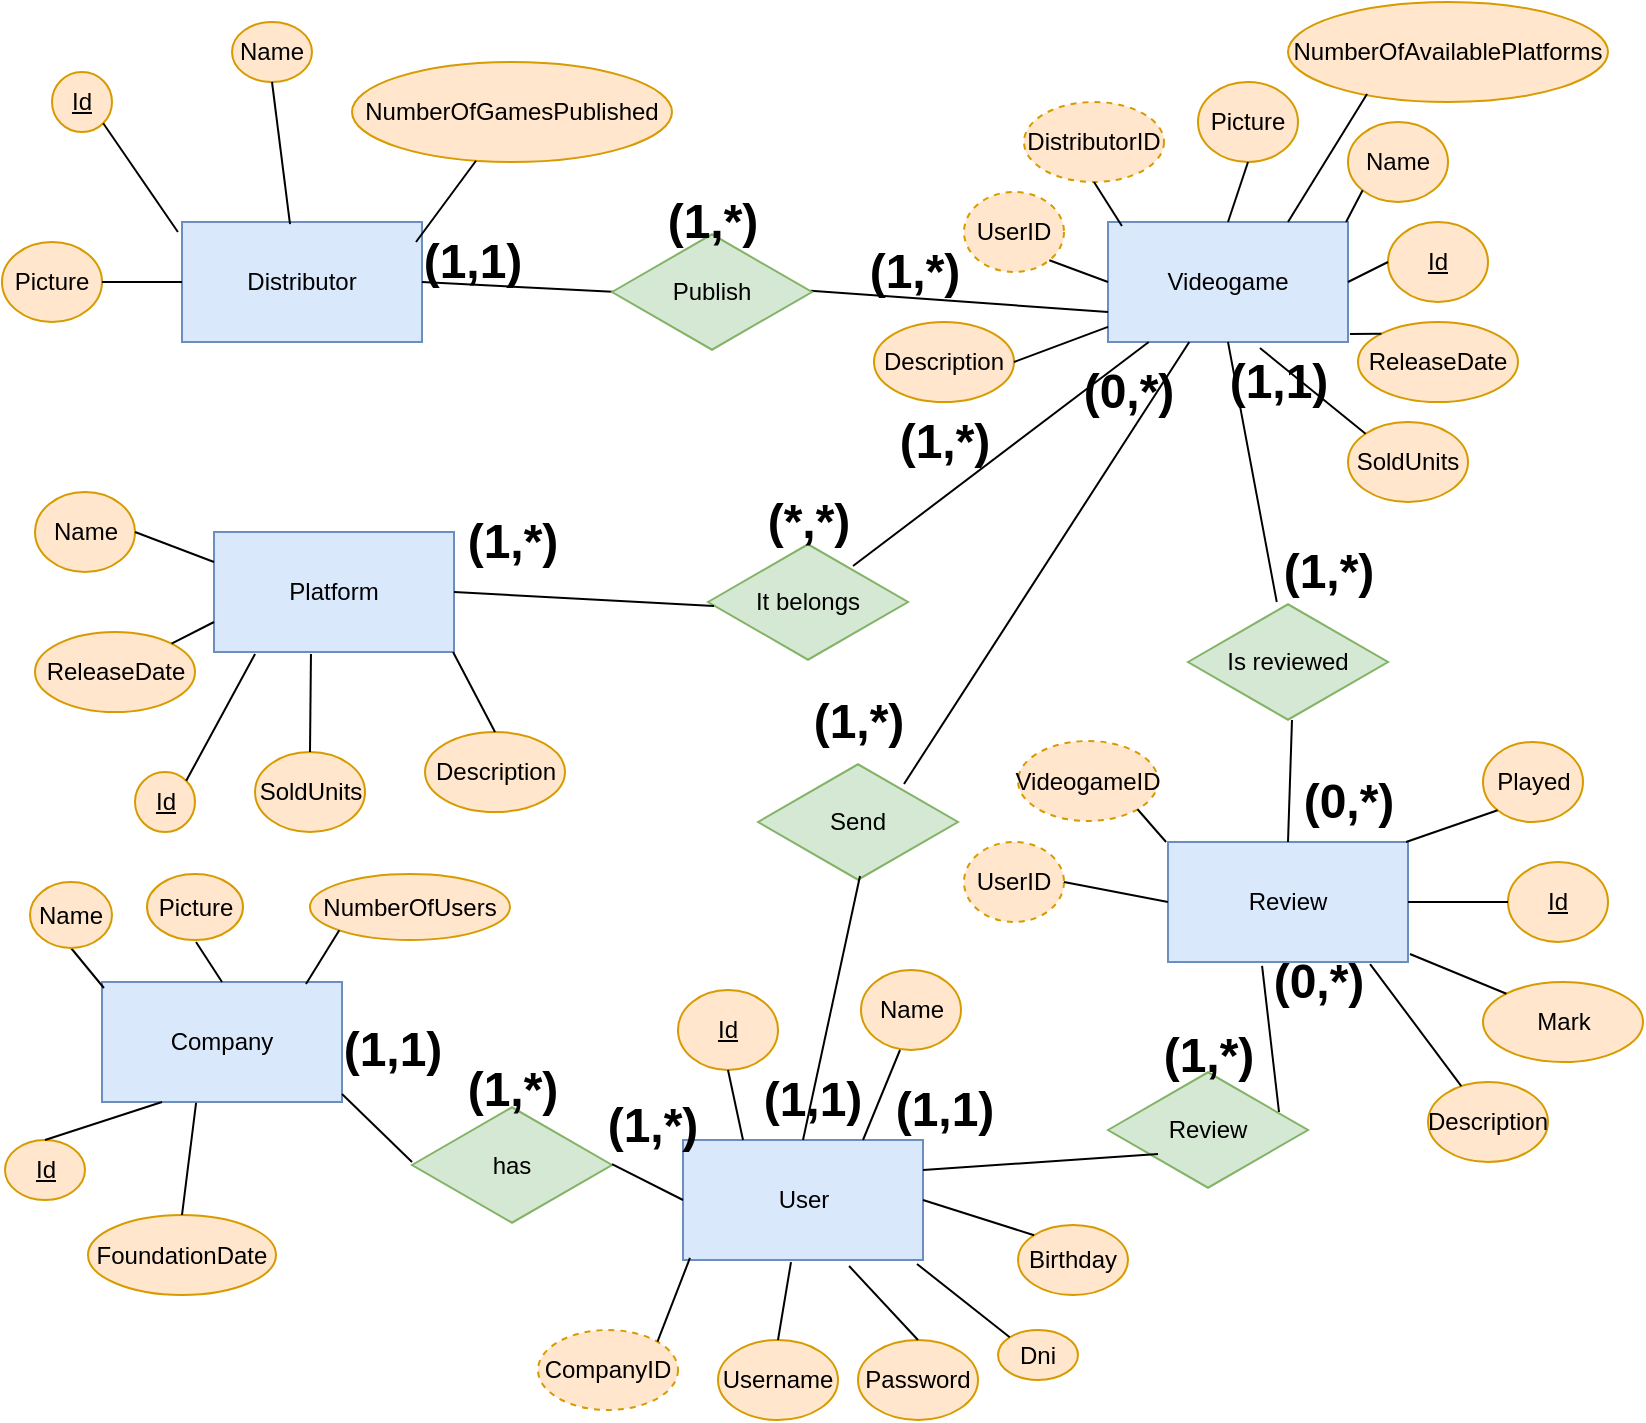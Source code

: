 <mxfile version="12.3.4" type="device" pages="2"><diagram id="SOYazjUTs7T7e936G8I4" name="Page-1"><mxGraphModel dx="1422" dy="713" grid="1" gridSize="10" guides="1" tooltips="1" connect="1" arrows="1" fold="1" page="1" pageScale="1" pageWidth="827" pageHeight="1169" math="0" shadow="0"><root><mxCell id="0"/><mxCell id="1" parent="0"/><mxCell id="EUH3UPvziXCnuZC12Fu4-1" value="Distributor" style="rounded=0;whiteSpace=wrap;html=1;fillColor=#dae8fc;strokeColor=#6c8ebf;" parent="1" vertex="1"><mxGeometry x="95" y="150" width="120" height="60" as="geometry"/></mxCell><mxCell id="EUH3UPvziXCnuZC12Fu4-6" value="Platform" style="rounded=0;whiteSpace=wrap;html=1;fillColor=#dae8fc;strokeColor=#6c8ebf;" parent="1" vertex="1"><mxGeometry x="111" y="305" width="120" height="60" as="geometry"/></mxCell><mxCell id="EUH3UPvziXCnuZC12Fu4-7" value="Videogame" style="rounded=0;whiteSpace=wrap;html=1;fillColor=#dae8fc;strokeColor=#6c8ebf;" parent="1" vertex="1"><mxGeometry x="558" y="150" width="120" height="60" as="geometry"/></mxCell><mxCell id="EUH3UPvziXCnuZC12Fu4-8" value="User" style="rounded=0;whiteSpace=wrap;html=1;fillColor=#dae8fc;strokeColor=#6c8ebf;" parent="1" vertex="1"><mxGeometry x="345.5" y="609" width="120" height="60" as="geometry"/></mxCell><mxCell id="UYSnoMmteRp8D4dO4MmR-2" value="&lt;u&gt;Id&lt;/u&gt;" style="ellipse;whiteSpace=wrap;html=1;fillColor=#ffe6cc;strokeColor=#d79b00;" parent="1" vertex="1"><mxGeometry x="30" y="75" width="30" height="30" as="geometry"/></mxCell><mxCell id="UYSnoMmteRp8D4dO4MmR-3" value="Picture" style="ellipse;whiteSpace=wrap;html=1;fillColor=#ffe6cc;strokeColor=#d79b00;" parent="1" vertex="1"><mxGeometry x="5" y="160" width="50" height="40" as="geometry"/></mxCell><mxCell id="UYSnoMmteRp8D4dO4MmR-4" value="Name" style="ellipse;whiteSpace=wrap;html=1;fillColor=#ffe6cc;strokeColor=#d79b00;" parent="1" vertex="1"><mxGeometry x="120" y="50" width="40" height="30" as="geometry"/></mxCell><mxCell id="UYSnoMmteRp8D4dO4MmR-5" value="NumberOfGamesPublished" style="ellipse;whiteSpace=wrap;html=1;fillColor=#ffe6cc;strokeColor=#d79b00;" parent="1" vertex="1"><mxGeometry x="180" y="70" width="160" height="50" as="geometry"/></mxCell><mxCell id="UYSnoMmteRp8D4dO4MmR-11" value="" style="endArrow=none;html=1;exitX=1;exitY=0.5;exitDx=0;exitDy=0;entryX=0;entryY=0.5;entryDx=0;entryDy=0;" parent="1" source="UYSnoMmteRp8D4dO4MmR-3" target="EUH3UPvziXCnuZC12Fu4-1" edge="1"><mxGeometry width="50" height="50" relative="1" as="geometry"><mxPoint x="40" y="230" as="sourcePoint"/><mxPoint x="90" y="180" as="targetPoint"/></mxGeometry></mxCell><mxCell id="UYSnoMmteRp8D4dO4MmR-12" value="" style="endArrow=none;html=1;exitX=1;exitY=1;exitDx=0;exitDy=0;entryX=-0.017;entryY=0.083;entryDx=0;entryDy=0;entryPerimeter=0;" parent="1" source="UYSnoMmteRp8D4dO4MmR-2" target="EUH3UPvziXCnuZC12Fu4-1" edge="1"><mxGeometry width="50" height="50" relative="1" as="geometry"><mxPoint x="65" y="190" as="sourcePoint"/><mxPoint x="105" y="190" as="targetPoint"/></mxGeometry></mxCell><mxCell id="UYSnoMmteRp8D4dO4MmR-13" value="" style="endArrow=none;html=1;exitX=0.5;exitY=1;exitDx=0;exitDy=0;entryX=0.45;entryY=0.017;entryDx=0;entryDy=0;entryPerimeter=0;" parent="1" source="UYSnoMmteRp8D4dO4MmR-4" target="EUH3UPvziXCnuZC12Fu4-1" edge="1"><mxGeometry width="50" height="50" relative="1" as="geometry"><mxPoint x="120" y="114.5" as="sourcePoint"/><mxPoint x="160" y="114.5" as="targetPoint"/></mxGeometry></mxCell><mxCell id="UYSnoMmteRp8D4dO4MmR-14" value="" style="endArrow=none;html=1;" parent="1" source="UYSnoMmteRp8D4dO4MmR-5" edge="1"><mxGeometry width="50" height="50" relative="1" as="geometry"><mxPoint x="253" y="190" as="sourcePoint"/><mxPoint x="212" y="160" as="targetPoint"/></mxGeometry></mxCell><mxCell id="UYSnoMmteRp8D4dO4MmR-15" value="Picture" style="ellipse;whiteSpace=wrap;html=1;fillColor=#ffe6cc;strokeColor=#d79b00;" parent="1" vertex="1"><mxGeometry x="603" y="80" width="50" height="40" as="geometry"/></mxCell><mxCell id="UYSnoMmteRp8D4dO4MmR-17" value="DistributorID" style="ellipse;whiteSpace=wrap;html=1;dashed=1;fillColor=#ffe6cc;strokeColor=#d79b00;" parent="1" vertex="1"><mxGeometry x="516" y="90" width="70" height="40" as="geometry"/></mxCell><mxCell id="UYSnoMmteRp8D4dO4MmR-18" value="UserID" style="ellipse;whiteSpace=wrap;html=1;dashed=1;fillColor=#ffe6cc;strokeColor=#d79b00;" parent="1" vertex="1"><mxGeometry x="486" y="135" width="50" height="40" as="geometry"/></mxCell><mxCell id="UYSnoMmteRp8D4dO4MmR-19" value="Description" style="ellipse;whiteSpace=wrap;html=1;fillColor=#ffe6cc;strokeColor=#d79b00;" parent="1" vertex="1"><mxGeometry x="441" y="200" width="70" height="40" as="geometry"/></mxCell><mxCell id="UYSnoMmteRp8D4dO4MmR-20" value="NumberOfAvailablePlatforms" style="ellipse;whiteSpace=wrap;html=1;fillColor=#ffe6cc;strokeColor=#d79b00;" parent="1" vertex="1"><mxGeometry x="648" y="40" width="160" height="50" as="geometry"/></mxCell><mxCell id="UYSnoMmteRp8D4dO4MmR-21" value="SoldUnits&lt;br&gt;" style="ellipse;whiteSpace=wrap;html=1;fillColor=#ffe6cc;strokeColor=#d79b00;" parent="1" vertex="1"><mxGeometry x="678" y="250" width="60" height="40" as="geometry"/></mxCell><mxCell id="UYSnoMmteRp8D4dO4MmR-22" value="ReleaseDate" style="ellipse;whiteSpace=wrap;html=1;fillColor=#ffe6cc;strokeColor=#d79b00;" parent="1" vertex="1"><mxGeometry x="683" y="200" width="80" height="40" as="geometry"/></mxCell><mxCell id="UYSnoMmteRp8D4dO4MmR-23" value="&lt;u&gt;Id&lt;/u&gt;" style="ellipse;whiteSpace=wrap;html=1;fillColor=#ffe6cc;strokeColor=#d79b00;" parent="1" vertex="1"><mxGeometry x="698" y="150" width="50" height="40" as="geometry"/></mxCell><mxCell id="UYSnoMmteRp8D4dO4MmR-24" value="Name" style="ellipse;whiteSpace=wrap;html=1;fillColor=#ffe6cc;strokeColor=#d79b00;" parent="1" vertex="1"><mxGeometry x="678" y="100" width="50" height="40" as="geometry"/></mxCell><mxCell id="UYSnoMmteRp8D4dO4MmR-25" value="" style="endArrow=none;html=1;entryX=0.058;entryY=0.033;entryDx=0;entryDy=0;entryPerimeter=0;exitX=0.5;exitY=1;exitDx=0;exitDy=0;" parent="1" source="UYSnoMmteRp8D4dO4MmR-17" target="EUH3UPvziXCnuZC12Fu4-7" edge="1"><mxGeometry width="50" height="50" relative="1" as="geometry"><mxPoint x="406.214" y="129.055" as="sourcePoint"/><mxPoint x="380" y="158.02" as="targetPoint"/></mxGeometry></mxCell><mxCell id="UYSnoMmteRp8D4dO4MmR-26" value="" style="endArrow=none;html=1;entryX=0.5;entryY=0;entryDx=0;entryDy=0;exitX=0.5;exitY=1;exitDx=0;exitDy=0;" parent="1" source="UYSnoMmteRp8D4dO4MmR-15" target="EUH3UPvziXCnuZC12Fu4-7" edge="1"><mxGeometry width="50" height="50" relative="1" as="geometry"><mxPoint x="416.214" y="139.055" as="sourcePoint"/><mxPoint x="390" y="168.02" as="targetPoint"/></mxGeometry></mxCell><mxCell id="UYSnoMmteRp8D4dO4MmR-27" value="" style="endArrow=none;html=1;entryX=0.992;entryY=0;entryDx=0;entryDy=0;entryPerimeter=0;exitX=0;exitY=1;exitDx=0;exitDy=0;" parent="1" source="UYSnoMmteRp8D4dO4MmR-24" target="EUH3UPvziXCnuZC12Fu4-7" edge="1"><mxGeometry width="50" height="50" relative="1" as="geometry"><mxPoint x="426.214" y="149.055" as="sourcePoint"/><mxPoint x="400" y="178.02" as="targetPoint"/></mxGeometry></mxCell><mxCell id="UYSnoMmteRp8D4dO4MmR-28" value="" style="endArrow=none;html=1;entryX=1;entryY=0.5;entryDx=0;entryDy=0;exitX=0;exitY=0.5;exitDx=0;exitDy=0;" parent="1" source="UYSnoMmteRp8D4dO4MmR-23" target="EUH3UPvziXCnuZC12Fu4-7" edge="1"><mxGeometry width="50" height="50" relative="1" as="geometry"><mxPoint x="436.214" y="159.055" as="sourcePoint"/><mxPoint x="410" y="188.02" as="targetPoint"/></mxGeometry></mxCell><mxCell id="UYSnoMmteRp8D4dO4MmR-29" value="" style="endArrow=none;html=1;entryX=1.008;entryY=0.933;entryDx=0;entryDy=0;entryPerimeter=0;exitX=0;exitY=0;exitDx=0;exitDy=0;" parent="1" source="UYSnoMmteRp8D4dO4MmR-22" target="EUH3UPvziXCnuZC12Fu4-7" edge="1"><mxGeometry width="50" height="50" relative="1" as="geometry"><mxPoint x="446.214" y="169.055" as="sourcePoint"/><mxPoint x="420" y="198.02" as="targetPoint"/></mxGeometry></mxCell><mxCell id="UYSnoMmteRp8D4dO4MmR-30" value="" style="endArrow=none;html=1;entryX=0.633;entryY=1.05;entryDx=0;entryDy=0;entryPerimeter=0;exitX=0;exitY=0;exitDx=0;exitDy=0;" parent="1" source="UYSnoMmteRp8D4dO4MmR-21" target="EUH3UPvziXCnuZC12Fu4-7" edge="1"><mxGeometry width="50" height="50" relative="1" as="geometry"><mxPoint x="456.214" y="179.055" as="sourcePoint"/><mxPoint x="430" y="208.02" as="targetPoint"/></mxGeometry></mxCell><mxCell id="UYSnoMmteRp8D4dO4MmR-31" value="" style="endArrow=none;html=1;entryX=0.75;entryY=0;entryDx=0;entryDy=0;exitX=0.247;exitY=0.92;exitDx=0;exitDy=0;exitPerimeter=0;" parent="1" source="UYSnoMmteRp8D4dO4MmR-20" target="EUH3UPvziXCnuZC12Fu4-7" edge="1"><mxGeometry width="50" height="50" relative="1" as="geometry"><mxPoint x="466.214" y="189.055" as="sourcePoint"/><mxPoint x="440" y="218.02" as="targetPoint"/></mxGeometry></mxCell><mxCell id="UYSnoMmteRp8D4dO4MmR-32" value="" style="endArrow=none;html=1;exitX=1;exitY=0.5;exitDx=0;exitDy=0;" parent="1" source="UYSnoMmteRp8D4dO4MmR-19" target="EUH3UPvziXCnuZC12Fu4-7" edge="1"><mxGeometry width="50" height="50" relative="1" as="geometry"><mxPoint x="476.214" y="199.055" as="sourcePoint"/><mxPoint x="450" y="228.02" as="targetPoint"/></mxGeometry></mxCell><mxCell id="UYSnoMmteRp8D4dO4MmR-33" value="" style="endArrow=none;html=1;entryX=0;entryY=0.5;entryDx=0;entryDy=0;exitX=1;exitY=1;exitDx=0;exitDy=0;" parent="1" source="UYSnoMmteRp8D4dO4MmR-18" target="EUH3UPvziXCnuZC12Fu4-7" edge="1"><mxGeometry width="50" height="50" relative="1" as="geometry"><mxPoint x="486.214" y="209.055" as="sourcePoint"/><mxPoint x="460" y="238.02" as="targetPoint"/></mxGeometry></mxCell><mxCell id="UYSnoMmteRp8D4dO4MmR-36" value="" style="endArrow=none;html=1;entryX=0;entryY=0.75;entryDx=0;entryDy=0;exitX=0.993;exitY=0.489;exitDx=0;exitDy=0;exitPerimeter=0;" parent="1" source="UYSnoMmteRp8D4dO4MmR-42" target="EUH3UPvziXCnuZC12Fu4-7" edge="1"><mxGeometry width="50" height="50" relative="1" as="geometry"><mxPoint x="413" y="190" as="sourcePoint"/><mxPoint x="260" y="790" as="targetPoint"/></mxGeometry></mxCell><mxCell id="UYSnoMmteRp8D4dO4MmR-37" value="" style="endArrow=none;html=1;entryX=0.027;entryY=0.5;entryDx=0;entryDy=0;entryPerimeter=0;exitX=1;exitY=0.5;exitDx=0;exitDy=0;" parent="1" source="EUH3UPvziXCnuZC12Fu4-1" target="UYSnoMmteRp8D4dO4MmR-42" edge="1"><mxGeometry width="50" height="50" relative="1" as="geometry"><mxPoint x="210" y="770" as="sourcePoint"/><mxPoint x="321" y="185.04" as="targetPoint"/></mxGeometry></mxCell><mxCell id="UYSnoMmteRp8D4dO4MmR-38" value="(1,1)" style="text;strokeColor=none;fillColor=none;html=1;fontSize=24;fontStyle=1;verticalAlign=middle;align=center;dashed=1;" parent="1" vertex="1"><mxGeometry x="220" y="150" width="40" height="40" as="geometry"/></mxCell><mxCell id="UYSnoMmteRp8D4dO4MmR-39" value="(1,*)" style="text;strokeColor=none;fillColor=none;html=1;fontSize=24;fontStyle=1;verticalAlign=middle;align=center;dashed=1;" parent="1" vertex="1"><mxGeometry x="441" y="155" width="40" height="40" as="geometry"/></mxCell><mxCell id="UYSnoMmteRp8D4dO4MmR-42" value="Publish" style="html=1;whiteSpace=wrap;aspect=fixed;shape=isoRectangle;fillColor=#d5e8d4;strokeColor=#82b366;" parent="1" vertex="1"><mxGeometry x="310" y="155" width="100" height="60" as="geometry"/></mxCell><mxCell id="UYSnoMmteRp8D4dO4MmR-44" value="Is reviewed" style="html=1;whiteSpace=wrap;aspect=fixed;shape=isoRectangle;fillColor=#d5e8d4;strokeColor=#82b366;" parent="1" vertex="1"><mxGeometry x="598" y="340" width="100" height="60" as="geometry"/></mxCell><mxCell id="UYSnoMmteRp8D4dO4MmR-54" value="Review" style="rounded=0;whiteSpace=wrap;html=1;fillColor=#dae8fc;strokeColor=#6c8ebf;" parent="1" vertex="1"><mxGeometry x="588" y="460" width="120" height="60" as="geometry"/></mxCell><mxCell id="UYSnoMmteRp8D4dO4MmR-55" value="Description" style="ellipse;whiteSpace=wrap;html=1;fillColor=#ffe6cc;strokeColor=#d79b00;" parent="1" vertex="1"><mxGeometry x="718" y="580" width="60" height="40" as="geometry"/></mxCell><mxCell id="UYSnoMmteRp8D4dO4MmR-56" value="Mark" style="ellipse;whiteSpace=wrap;html=1;fillColor=#ffe6cc;strokeColor=#d79b00;" parent="1" vertex="1"><mxGeometry x="745.5" y="530" width="80" height="40" as="geometry"/></mxCell><mxCell id="UYSnoMmteRp8D4dO4MmR-57" value="&lt;u&gt;Id&lt;/u&gt;" style="ellipse;whiteSpace=wrap;html=1;fillColor=#ffe6cc;strokeColor=#d79b00;" parent="1" vertex="1"><mxGeometry x="758" y="470" width="50" height="40" as="geometry"/></mxCell><mxCell id="UYSnoMmteRp8D4dO4MmR-58" value="Played" style="ellipse;whiteSpace=wrap;html=1;fillColor=#ffe6cc;strokeColor=#d79b00;" parent="1" vertex="1"><mxGeometry x="745.5" y="410" width="50" height="40" as="geometry"/></mxCell><mxCell id="UYSnoMmteRp8D4dO4MmR-59" value="" style="endArrow=none;html=1;entryX=0.992;entryY=0;entryDx=0;entryDy=0;entryPerimeter=0;exitX=0;exitY=1;exitDx=0;exitDy=0;" parent="1" source="UYSnoMmteRp8D4dO4MmR-58" target="UYSnoMmteRp8D4dO4MmR-54" edge="1"><mxGeometry width="50" height="50" relative="1" as="geometry"><mxPoint x="463.714" y="559.055" as="sourcePoint"/><mxPoint x="437.5" y="588.02" as="targetPoint"/></mxGeometry></mxCell><mxCell id="UYSnoMmteRp8D4dO4MmR-60" value="" style="endArrow=none;html=1;entryX=1;entryY=0.5;entryDx=0;entryDy=0;exitX=0;exitY=0.5;exitDx=0;exitDy=0;" parent="1" source="UYSnoMmteRp8D4dO4MmR-57" target="UYSnoMmteRp8D4dO4MmR-54" edge="1"><mxGeometry width="50" height="50" relative="1" as="geometry"><mxPoint x="473.714" y="569.055" as="sourcePoint"/><mxPoint x="447.5" y="598.02" as="targetPoint"/></mxGeometry></mxCell><mxCell id="UYSnoMmteRp8D4dO4MmR-61" value="" style="endArrow=none;html=1;entryX=1.008;entryY=0.933;entryDx=0;entryDy=0;entryPerimeter=0;exitX=0;exitY=0;exitDx=0;exitDy=0;" parent="1" source="UYSnoMmteRp8D4dO4MmR-56" target="UYSnoMmteRp8D4dO4MmR-54" edge="1"><mxGeometry width="50" height="50" relative="1" as="geometry"><mxPoint x="483.714" y="579.055" as="sourcePoint"/><mxPoint x="457.5" y="608.02" as="targetPoint"/></mxGeometry></mxCell><mxCell id="UYSnoMmteRp8D4dO4MmR-62" value="" style="endArrow=none;html=1;entryX=0.52;entryY=0.983;entryDx=0;entryDy=0;entryPerimeter=0;exitX=0.5;exitY=0;exitDx=0;exitDy=0;" parent="1" source="UYSnoMmteRp8D4dO4MmR-54" target="UYSnoMmteRp8D4dO4MmR-44" edge="1"><mxGeometry width="50" height="50" relative="1" as="geometry"><mxPoint x="430" y="820" as="sourcePoint"/><mxPoint x="480" y="770" as="targetPoint"/></mxGeometry></mxCell><mxCell id="UYSnoMmteRp8D4dO4MmR-68" value="Review" style="html=1;whiteSpace=wrap;aspect=fixed;shape=isoRectangle;fillColor=#d5e8d4;strokeColor=#82b366;" parent="1" vertex="1"><mxGeometry x="558" y="574" width="100" height="60" as="geometry"/></mxCell><mxCell id="UYSnoMmteRp8D4dO4MmR-74" value="" style="endArrow=none;html=1;entryX=0.392;entryY=1.033;entryDx=0;entryDy=0;exitX=0.855;exitY=0.35;exitDx=0;exitDy=0;exitPerimeter=0;entryPerimeter=0;" parent="1" source="UYSnoMmteRp8D4dO4MmR-68" target="UYSnoMmteRp8D4dO4MmR-54" edge="1"><mxGeometry width="50" height="50" relative="1" as="geometry"><mxPoint x="430" y="920" as="sourcePoint"/><mxPoint x="480" y="870" as="targetPoint"/></mxGeometry></mxCell><mxCell id="UYSnoMmteRp8D4dO4MmR-75" value="" style="endArrow=none;html=1;exitX=1;exitY=0.25;exitDx=0;exitDy=0;entryX=0.25;entryY=0.7;entryDx=0;entryDy=0;entryPerimeter=0;" parent="1" source="EUH3UPvziXCnuZC12Fu4-8" target="UYSnoMmteRp8D4dO4MmR-68" edge="1"><mxGeometry width="50" height="50" relative="1" as="geometry"><mxPoint x="545" y="744" as="sourcePoint"/><mxPoint x="535" y="435" as="targetPoint"/></mxGeometry></mxCell><mxCell id="UYSnoMmteRp8D4dO4MmR-76" value="Dni" style="ellipse;whiteSpace=wrap;html=1;fillColor=#ffe6cc;strokeColor=#d79b00;" parent="1" vertex="1"><mxGeometry x="503" y="704" width="40" height="25" as="geometry"/></mxCell><mxCell id="UYSnoMmteRp8D4dO4MmR-77" value="Birthday" style="ellipse;whiteSpace=wrap;html=1;fillColor=#ffe6cc;strokeColor=#d79b00;" parent="1" vertex="1"><mxGeometry x="513" y="651.5" width="55" height="35" as="geometry"/></mxCell><mxCell id="UYSnoMmteRp8D4dO4MmR-78" value="&lt;u&gt;Id&lt;/u&gt;" style="ellipse;whiteSpace=wrap;html=1;fillColor=#ffe6cc;strokeColor=#d79b00;" parent="1" vertex="1"><mxGeometry x="343" y="534" width="50" height="40" as="geometry"/></mxCell><mxCell id="UYSnoMmteRp8D4dO4MmR-79" value="Name" style="ellipse;whiteSpace=wrap;html=1;fillColor=#ffe6cc;strokeColor=#d79b00;" parent="1" vertex="1"><mxGeometry x="434.5" y="524" width="50" height="40" as="geometry"/></mxCell><mxCell id="UYSnoMmteRp8D4dO4MmR-80" value="Password" style="ellipse;whiteSpace=wrap;html=1;fillColor=#ffe6cc;strokeColor=#d79b00;" parent="1" vertex="1"><mxGeometry x="433" y="709" width="60" height="40" as="geometry"/></mxCell><mxCell id="UYSnoMmteRp8D4dO4MmR-81" value="Username" style="ellipse;whiteSpace=wrap;html=1;fillColor=#ffe6cc;strokeColor=#d79b00;" parent="1" vertex="1"><mxGeometry x="363" y="709" width="60" height="40" as="geometry"/></mxCell><mxCell id="UYSnoMmteRp8D4dO4MmR-82" value="" style="endArrow=none;html=1;entryX=0.45;entryY=1.017;entryDx=0;entryDy=0;entryPerimeter=0;exitX=0.5;exitY=0;exitDx=0;exitDy=0;" parent="1" source="UYSnoMmteRp8D4dO4MmR-81" target="EUH3UPvziXCnuZC12Fu4-8" edge="1"><mxGeometry width="50" height="50" relative="1" as="geometry"><mxPoint x="202.5" y="819" as="sourcePoint"/><mxPoint x="252.5" y="769" as="targetPoint"/></mxGeometry></mxCell><mxCell id="UYSnoMmteRp8D4dO4MmR-83" value="" style="endArrow=none;html=1;entryX=0.692;entryY=1.05;entryDx=0;entryDy=0;entryPerimeter=0;exitX=0.5;exitY=0;exitDx=0;exitDy=0;" parent="1" source="UYSnoMmteRp8D4dO4MmR-80" target="EUH3UPvziXCnuZC12Fu4-8" edge="1"><mxGeometry width="50" height="50" relative="1" as="geometry"><mxPoint x="202.5" y="889" as="sourcePoint"/><mxPoint x="252.5" y="839" as="targetPoint"/></mxGeometry></mxCell><mxCell id="UYSnoMmteRp8D4dO4MmR-84" value="" style="endArrow=none;html=1;entryX=0.975;entryY=1.033;entryDx=0;entryDy=0;entryPerimeter=0;exitX=0;exitY=0;exitDx=0;exitDy=0;" parent="1" source="UYSnoMmteRp8D4dO4MmR-76" target="EUH3UPvziXCnuZC12Fu4-8" edge="1"><mxGeometry width="50" height="50" relative="1" as="geometry"><mxPoint x="202.5" y="959" as="sourcePoint"/><mxPoint x="252.5" y="909" as="targetPoint"/></mxGeometry></mxCell><mxCell id="UYSnoMmteRp8D4dO4MmR-85" value="" style="endArrow=none;html=1;entryX=1;entryY=0.5;entryDx=0;entryDy=0;exitX=0;exitY=0;exitDx=0;exitDy=0;" parent="1" source="UYSnoMmteRp8D4dO4MmR-77" target="EUH3UPvziXCnuZC12Fu4-8" edge="1"><mxGeometry width="50" height="50" relative="1" as="geometry"><mxPoint x="202.5" y="1029" as="sourcePoint"/><mxPoint x="252.5" y="979" as="targetPoint"/></mxGeometry></mxCell><mxCell id="UYSnoMmteRp8D4dO4MmR-86" value="" style="endArrow=none;html=1;entryX=0.25;entryY=0;entryDx=0;entryDy=0;" parent="1" target="EUH3UPvziXCnuZC12Fu4-8" edge="1"><mxGeometry width="50" height="50" relative="1" as="geometry"><mxPoint x="368" y="574" as="sourcePoint"/><mxPoint x="252.5" y="769" as="targetPoint"/></mxGeometry></mxCell><mxCell id="UYSnoMmteRp8D4dO4MmR-87" value="" style="endArrow=none;html=1;entryX=0.75;entryY=0;entryDx=0;entryDy=0;exitX=0.39;exitY=1;exitDx=0;exitDy=0;exitPerimeter=0;" parent="1" source="UYSnoMmteRp8D4dO4MmR-79" target="EUH3UPvziXCnuZC12Fu4-8" edge="1"><mxGeometry width="50" height="50" relative="1" as="geometry"><mxPoint x="202.5" y="889" as="sourcePoint"/><mxPoint x="252.5" y="839" as="targetPoint"/></mxGeometry></mxCell><mxCell id="UYSnoMmteRp8D4dO4MmR-88" value="Company" style="rounded=0;whiteSpace=wrap;html=1;fillColor=#dae8fc;strokeColor=#6c8ebf;" parent="1" vertex="1"><mxGeometry x="55" y="530" width="120" height="60" as="geometry"/></mxCell><mxCell id="UYSnoMmteRp8D4dO4MmR-89" value="NumberOfUsers" style="ellipse;whiteSpace=wrap;html=1;fillColor=#ffe6cc;strokeColor=#d79b00;" parent="1" vertex="1"><mxGeometry x="159" y="476" width="100" height="33" as="geometry"/></mxCell><mxCell id="UYSnoMmteRp8D4dO4MmR-90" value="Picture" style="ellipse;whiteSpace=wrap;html=1;fillColor=#ffe6cc;strokeColor=#d79b00;" parent="1" vertex="1"><mxGeometry x="77.5" y="476" width="48" height="33" as="geometry"/></mxCell><mxCell id="UYSnoMmteRp8D4dO4MmR-91" value="&lt;u&gt;Id&lt;/u&gt;" style="ellipse;whiteSpace=wrap;html=1;fillColor=#ffe6cc;strokeColor=#d79b00;" parent="1" vertex="1"><mxGeometry x="6.5" y="609" width="40" height="30" as="geometry"/></mxCell><mxCell id="UYSnoMmteRp8D4dO4MmR-92" value="FoundationDate" style="ellipse;whiteSpace=wrap;html=1;fillColor=#ffe6cc;strokeColor=#d79b00;" parent="1" vertex="1"><mxGeometry x="48" y="646.5" width="94" height="40" as="geometry"/></mxCell><mxCell id="UYSnoMmteRp8D4dO4MmR-93" value="" style="endArrow=none;html=1;entryX=0.392;entryY=1.008;entryDx=0;entryDy=0;entryPerimeter=0;exitX=0.5;exitY=0;exitDx=0;exitDy=0;" parent="1" source="UYSnoMmteRp8D4dO4MmR-92" target="UYSnoMmteRp8D4dO4MmR-88" edge="1"><mxGeometry width="50" height="50" relative="1" as="geometry"><mxPoint x="-52" y="825" as="sourcePoint"/><mxPoint x="-2" y="775" as="targetPoint"/></mxGeometry></mxCell><mxCell id="UYSnoMmteRp8D4dO4MmR-94" value="" style="endArrow=none;html=1;entryX=0.85;entryY=0.017;entryDx=0;entryDy=0;entryPerimeter=0;exitX=0;exitY=1;exitDx=0;exitDy=0;" parent="1" source="UYSnoMmteRp8D4dO4MmR-89" target="UYSnoMmteRp8D4dO4MmR-88" edge="1"><mxGeometry width="50" height="50" relative="1" as="geometry"><mxPoint x="-52" y="895" as="sourcePoint"/><mxPoint x="-2" y="845" as="targetPoint"/></mxGeometry></mxCell><mxCell id="UYSnoMmteRp8D4dO4MmR-95" value="" style="endArrow=none;html=1;" parent="1" edge="1"><mxGeometry width="50" height="50" relative="1" as="geometry"><mxPoint x="102" y="510" as="sourcePoint"/><mxPoint x="115" y="530" as="targetPoint"/></mxGeometry></mxCell><mxCell id="UYSnoMmteRp8D4dO4MmR-96" value="" style="endArrow=none;html=1;entryX=0.25;entryY=1;entryDx=0;entryDy=0;exitX=0.5;exitY=0;exitDx=0;exitDy=0;" parent="1" source="UYSnoMmteRp8D4dO4MmR-91" target="UYSnoMmteRp8D4dO4MmR-88" edge="1"><mxGeometry width="50" height="50" relative="1" as="geometry"><mxPoint x="-52" y="755" as="sourcePoint"/><mxPoint x="-2" y="705" as="targetPoint"/></mxGeometry></mxCell><mxCell id="UYSnoMmteRp8D4dO4MmR-97" value="" style="endArrow=none;html=1;entryX=0.008;entryY=0.05;entryDx=0;entryDy=0;entryPerimeter=0;exitX=1;exitY=0.5;exitDx=0;exitDy=0;" parent="1" source="UYSnoMmteRp8D4dO4MmR-98" target="UYSnoMmteRp8D4dO4MmR-88" edge="1"><mxGeometry width="50" height="50" relative="1" as="geometry"><mxPoint x="248.5" y="500" as="sourcePoint"/><mxPoint x="-2" y="775" as="targetPoint"/></mxGeometry></mxCell><mxCell id="UYSnoMmteRp8D4dO4MmR-98" value="Name" style="ellipse;whiteSpace=wrap;html=1;direction=south;fillColor=#ffe6cc;strokeColor=#d79b00;" parent="1" vertex="1"><mxGeometry x="19" y="480" width="41" height="33" as="geometry"/></mxCell><mxCell id="UYSnoMmteRp8D4dO4MmR-107" value="It belongs" style="html=1;whiteSpace=wrap;aspect=fixed;shape=isoRectangle;fillColor=#d5e8d4;strokeColor=#82b366;" parent="1" vertex="1"><mxGeometry x="358" y="310" width="100" height="60" as="geometry"/></mxCell><mxCell id="UYSnoMmteRp8D4dO4MmR-109" value="" style="endArrow=none;html=1;exitX=0.725;exitY=0.2;exitDx=0;exitDy=0;exitPerimeter=0;" parent="1" source="UYSnoMmteRp8D4dO4MmR-107" target="EUH3UPvziXCnuZC12Fu4-7" edge="1"><mxGeometry width="50" height="50" relative="1" as="geometry"><mxPoint x="531" y="240" as="sourcePoint"/><mxPoint x="578" y="222.43" as="targetPoint"/></mxGeometry></mxCell><mxCell id="UYSnoMmteRp8D4dO4MmR-110" value="Name" style="ellipse;whiteSpace=wrap;html=1;fillColor=#ffe6cc;strokeColor=#d79b00;" parent="1" vertex="1"><mxGeometry x="21.5" y="285" width="50" height="40" as="geometry"/></mxCell><mxCell id="UYSnoMmteRp8D4dO4MmR-111" value="ReleaseDate" style="ellipse;whiteSpace=wrap;html=1;fillColor=#ffe6cc;strokeColor=#d79b00;" parent="1" vertex="1"><mxGeometry x="21.5" y="355" width="80" height="40" as="geometry"/></mxCell><mxCell id="UYSnoMmteRp8D4dO4MmR-112" value="Description" style="ellipse;whiteSpace=wrap;html=1;fillColor=#ffe6cc;strokeColor=#d79b00;" parent="1" vertex="1"><mxGeometry x="216.5" y="405" width="70" height="40" as="geometry"/></mxCell><mxCell id="UYSnoMmteRp8D4dO4MmR-113" value="SoldUnits" style="ellipse;whiteSpace=wrap;html=1;fillColor=#ffe6cc;strokeColor=#d79b00;" parent="1" vertex="1"><mxGeometry x="131.5" y="415" width="55" height="40" as="geometry"/></mxCell><mxCell id="UYSnoMmteRp8D4dO4MmR-114" value="&lt;u&gt;Id&lt;/u&gt;" style="ellipse;whiteSpace=wrap;html=1;fillColor=#ffe6cc;strokeColor=#d79b00;" parent="1" vertex="1"><mxGeometry x="71.5" y="425" width="30" height="30" as="geometry"/></mxCell><mxCell id="UYSnoMmteRp8D4dO4MmR-115" value="" style="endArrow=none;html=1;exitX=0.5;exitY=0;exitDx=0;exitDy=0;entryX=0.996;entryY=1;entryDx=0;entryDy=0;entryPerimeter=0;" parent="1" source="UYSnoMmteRp8D4dO4MmR-112" target="EUH3UPvziXCnuZC12Fu4-6" edge="1"><mxGeometry width="50" height="50" relative="1" as="geometry"><mxPoint x="65.5" y="190" as="sourcePoint"/><mxPoint x="136.5" y="220" as="targetPoint"/></mxGeometry></mxCell><mxCell id="UYSnoMmteRp8D4dO4MmR-116" value="" style="endArrow=none;html=1;exitX=0.5;exitY=0;exitDx=0;exitDy=0;entryX=0.404;entryY=1.017;entryDx=0;entryDy=0;entryPerimeter=0;" parent="1" source="UYSnoMmteRp8D4dO4MmR-113" target="EUH3UPvziXCnuZC12Fu4-6" edge="1"><mxGeometry width="50" height="50" relative="1" as="geometry"><mxPoint x="75.5" y="200" as="sourcePoint"/><mxPoint x="146.5" y="230" as="targetPoint"/></mxGeometry></mxCell><mxCell id="UYSnoMmteRp8D4dO4MmR-117" value="" style="endArrow=none;html=1;exitX=1;exitY=0;exitDx=0;exitDy=0;entryX=0.171;entryY=1.017;entryDx=0;entryDy=0;entryPerimeter=0;" parent="1" source="UYSnoMmteRp8D4dO4MmR-114" target="EUH3UPvziXCnuZC12Fu4-6" edge="1"><mxGeometry width="50" height="50" relative="1" as="geometry"><mxPoint x="85.5" y="210" as="sourcePoint"/><mxPoint x="156.5" y="240" as="targetPoint"/></mxGeometry></mxCell><mxCell id="UYSnoMmteRp8D4dO4MmR-118" value="" style="endArrow=none;html=1;exitX=1;exitY=0;exitDx=0;exitDy=0;entryX=0;entryY=0.75;entryDx=0;entryDy=0;" parent="1" source="UYSnoMmteRp8D4dO4MmR-111" target="EUH3UPvziXCnuZC12Fu4-6" edge="1"><mxGeometry width="50" height="50" relative="1" as="geometry"><mxPoint x="95.5" y="220" as="sourcePoint"/><mxPoint x="166.5" y="250" as="targetPoint"/></mxGeometry></mxCell><mxCell id="UYSnoMmteRp8D4dO4MmR-119" value="" style="endArrow=none;html=1;exitX=1;exitY=0.5;exitDx=0;exitDy=0;entryX=0;entryY=0.25;entryDx=0;entryDy=0;" parent="1" source="UYSnoMmteRp8D4dO4MmR-110" target="EUH3UPvziXCnuZC12Fu4-6" edge="1"><mxGeometry width="50" height="50" relative="1" as="geometry"><mxPoint x="105.5" y="230" as="sourcePoint"/><mxPoint x="176.5" y="260" as="targetPoint"/></mxGeometry></mxCell><mxCell id="UYSnoMmteRp8D4dO4MmR-121" value="" style="endArrow=none;html=1;entryX=0.03;entryY=0.533;entryDx=0;entryDy=0;entryPerimeter=0;exitX=1;exitY=0.5;exitDx=0;exitDy=0;" parent="1" source="EUH3UPvziXCnuZC12Fu4-6" target="UYSnoMmteRp8D4dO4MmR-107" edge="1"><mxGeometry width="50" height="50" relative="1" as="geometry"><mxPoint x="263" y="468" as="sourcePoint"/><mxPoint x="260" y="565" as="targetPoint"/></mxGeometry></mxCell><mxCell id="UYSnoMmteRp8D4dO4MmR-123" value="" style="endArrow=none;html=1;entryX=0.842;entryY=1.017;entryDx=0;entryDy=0;entryPerimeter=0;" parent="1" source="UYSnoMmteRp8D4dO4MmR-55" target="UYSnoMmteRp8D4dO4MmR-54" edge="1"><mxGeometry width="50" height="50" relative="1" as="geometry"><mxPoint x="767.216" y="545.858" as="sourcePoint"/><mxPoint x="718.96" y="525.98" as="targetPoint"/></mxGeometry></mxCell><mxCell id="UYSnoMmteRp8D4dO4MmR-125" value="(1,*)" style="text;strokeColor=none;fillColor=none;html=1;fontSize=24;fontStyle=1;verticalAlign=middle;align=center;dashed=1;" parent="1" vertex="1"><mxGeometry x="340" y="130" width="40" height="40" as="geometry"/></mxCell><mxCell id="UYSnoMmteRp8D4dO4MmR-126" value="(*,*)" style="text;strokeColor=none;fillColor=none;html=1;fontSize=24;fontStyle=1;verticalAlign=middle;align=center;dashed=1;" parent="1" vertex="1"><mxGeometry x="388" y="280" width="40" height="40" as="geometry"/></mxCell><mxCell id="UYSnoMmteRp8D4dO4MmR-127" value="(1,*)" style="text;strokeColor=none;fillColor=none;html=1;fontSize=24;fontStyle=1;verticalAlign=middle;align=center;dashed=1;" parent="1" vertex="1"><mxGeometry x="240" y="290" width="40" height="40" as="geometry"/></mxCell><mxCell id="UYSnoMmteRp8D4dO4MmR-128" value="(1,*)" style="text;strokeColor=none;fillColor=none;html=1;fontSize=24;fontStyle=1;verticalAlign=middle;align=center;dashed=1;" parent="1" vertex="1"><mxGeometry x="456" y="240" width="40" height="40" as="geometry"/></mxCell><mxCell id="UYSnoMmteRp8D4dO4MmR-130" value="(0,*)" style="text;strokeColor=none;fillColor=none;html=1;fontSize=24;fontStyle=1;verticalAlign=middle;align=center;dashed=1;" parent="1" vertex="1"><mxGeometry x="658" y="420" width="40" height="40" as="geometry"/></mxCell><mxCell id="UYSnoMmteRp8D4dO4MmR-132" value="(1,*)" style="text;strokeColor=none;fillColor=none;html=1;fontSize=24;fontStyle=1;verticalAlign=middle;align=center;dashed=1;" parent="1" vertex="1"><mxGeometry x="648" y="305" width="40" height="40" as="geometry"/></mxCell><mxCell id="UYSnoMmteRp8D4dO4MmR-133" value="(0,*)" style="text;strokeColor=none;fillColor=none;html=1;fontSize=24;fontStyle=1;verticalAlign=middle;align=center;dashed=1;" parent="1" vertex="1"><mxGeometry x="643" y="510" width="40" height="40" as="geometry"/></mxCell><mxCell id="UYSnoMmteRp8D4dO4MmR-134" value="(1,1)" style="text;strokeColor=none;fillColor=none;html=1;fontSize=24;fontStyle=1;verticalAlign=middle;align=center;dashed=1;" parent="1" vertex="1"><mxGeometry x="456" y="574" width="40" height="40" as="geometry"/></mxCell><mxCell id="UYSnoMmteRp8D4dO4MmR-135" value="(1,*)" style="text;strokeColor=none;fillColor=none;html=1;fontSize=24;fontStyle=1;verticalAlign=middle;align=center;dashed=1;" parent="1" vertex="1"><mxGeometry x="588" y="546.5" width="40" height="40" as="geometry"/></mxCell><mxCell id="UYSnoMmteRp8D4dO4MmR-137" value="has" style="html=1;whiteSpace=wrap;aspect=fixed;shape=isoRectangle;fillColor=#d5e8d4;strokeColor=#82b366;" parent="1" vertex="1"><mxGeometry x="210" y="591.5" width="100" height="60" as="geometry"/></mxCell><mxCell id="UYSnoMmteRp8D4dO4MmR-138" value="" style="endArrow=none;html=1;entryX=1;entryY=0.933;entryDx=0;entryDy=0;entryPerimeter=0;exitX=0;exitY=0.475;exitDx=0;exitDy=0;exitPerimeter=0;" parent="1" source="UYSnoMmteRp8D4dO4MmR-137" target="UYSnoMmteRp8D4dO4MmR-88" edge="1"><mxGeometry width="50" height="50" relative="1" as="geometry"><mxPoint x="10" y="820" as="sourcePoint"/><mxPoint x="60" y="770" as="targetPoint"/></mxGeometry></mxCell><mxCell id="UYSnoMmteRp8D4dO4MmR-139" value="" style="endArrow=none;html=1;entryX=1;entryY=0.492;entryDx=0;entryDy=0;entryPerimeter=0;exitX=0;exitY=0.5;exitDx=0;exitDy=0;" parent="1" source="EUH3UPvziXCnuZC12Fu4-8" target="UYSnoMmteRp8D4dO4MmR-137" edge="1"><mxGeometry width="50" height="50" relative="1" as="geometry"><mxPoint x="280" y="580" as="sourcePoint"/><mxPoint x="330" y="530" as="targetPoint"/></mxGeometry></mxCell><mxCell id="UYSnoMmteRp8D4dO4MmR-140" value="(1,1)" style="text;strokeColor=none;fillColor=none;html=1;fontSize=24;fontStyle=1;verticalAlign=middle;align=center;dashed=1;" parent="1" vertex="1"><mxGeometry x="180" y="544" width="40" height="40" as="geometry"/></mxCell><mxCell id="UYSnoMmteRp8D4dO4MmR-141" value="(1,*)" style="text;strokeColor=none;fillColor=none;html=1;fontSize=24;fontStyle=1;verticalAlign=middle;align=center;dashed=1;" parent="1" vertex="1"><mxGeometry x="310" y="581.5" width="40" height="40" as="geometry"/></mxCell><mxCell id="UYSnoMmteRp8D4dO4MmR-142" value="(1,*)" style="text;strokeColor=none;fillColor=none;html=1;fontSize=24;fontStyle=1;verticalAlign=middle;align=center;dashed=1;" parent="1" vertex="1"><mxGeometry x="240" y="564" width="40" height="40" as="geometry"/></mxCell><mxCell id="UYSnoMmteRp8D4dO4MmR-129" value="(1,1)" style="text;strokeColor=none;fillColor=none;html=1;fontSize=24;fontStyle=1;verticalAlign=middle;align=center;dashed=1;" parent="1" vertex="1"><mxGeometry x="623" y="210" width="40" height="40" as="geometry"/></mxCell><mxCell id="bwj5-5JkiqCw-BuPndOt-1" value="" style="endArrow=none;html=1;entryX=0.5;entryY=1;entryDx=0;entryDy=0;" parent="1" source="UYSnoMmteRp8D4dO4MmR-44" target="EUH3UPvziXCnuZC12Fu4-7" edge="1"><mxGeometry width="50" height="50" relative="1" as="geometry"><mxPoint x="618" y="290" as="sourcePoint"/><mxPoint x="618" y="210" as="targetPoint"/></mxGeometry></mxCell><mxCell id="bwj5-5JkiqCw-BuPndOt-2" value="VideogameID" style="ellipse;whiteSpace=wrap;html=1;dashed=1;fillColor=#ffe6cc;strokeColor=#d79b00;" parent="1" vertex="1"><mxGeometry x="513" y="409.5" width="70" height="40" as="geometry"/></mxCell><mxCell id="bwj5-5JkiqCw-BuPndOt-3" value="UserID" style="ellipse;whiteSpace=wrap;html=1;dashed=1;fillColor=#ffe6cc;strokeColor=#d79b00;" parent="1" vertex="1"><mxGeometry x="486" y="460" width="50" height="40" as="geometry"/></mxCell><mxCell id="bwj5-5JkiqCw-BuPndOt-4" value="" style="endArrow=none;html=1;entryX=1;entryY=0.5;entryDx=0;entryDy=0;exitX=0;exitY=0.5;exitDx=0;exitDy=0;" parent="1" source="UYSnoMmteRp8D4dO4MmR-54" target="bwj5-5JkiqCw-BuPndOt-3" edge="1"><mxGeometry width="50" height="50" relative="1" as="geometry"><mxPoint x="360" y="870" as="sourcePoint"/><mxPoint x="410" y="820" as="targetPoint"/></mxGeometry></mxCell><mxCell id="bwj5-5JkiqCw-BuPndOt-6" value="" style="endArrow=none;html=1;entryX=1;entryY=1;entryDx=0;entryDy=0;exitX=-0.008;exitY=0;exitDx=0;exitDy=0;exitPerimeter=0;" parent="1" source="UYSnoMmteRp8D4dO4MmR-54" target="bwj5-5JkiqCw-BuPndOt-2" edge="1"><mxGeometry width="50" height="50" relative="1" as="geometry"><mxPoint x="360" y="940" as="sourcePoint"/><mxPoint x="410" y="890" as="targetPoint"/></mxGeometry></mxCell><mxCell id="4g846NCvstd_9YL09r3m-2" value="Send" style="html=1;whiteSpace=wrap;aspect=fixed;shape=isoRectangle;fillColor=#d5e8d4;strokeColor=#82b366;" vertex="1" parent="1"><mxGeometry x="383" y="420" width="100" height="60" as="geometry"/></mxCell><mxCell id="4g846NCvstd_9YL09r3m-5" value="" style="endArrow=none;html=1;entryX=0.73;entryY=0.183;entryDx=0;entryDy=0;entryPerimeter=0;" edge="1" parent="1" source="EUH3UPvziXCnuZC12Fu4-7" target="4g846NCvstd_9YL09r3m-2"><mxGeometry width="50" height="50" relative="1" as="geometry"><mxPoint x="10" y="820" as="sourcePoint"/><mxPoint x="60" y="770" as="targetPoint"/></mxGeometry></mxCell><mxCell id="4g846NCvstd_9YL09r3m-9" value="" style="endArrow=none;html=1;entryX=0.5;entryY=0;entryDx=0;entryDy=0;exitX=0.51;exitY=0.95;exitDx=0;exitDy=0;exitPerimeter=0;" edge="1" parent="1" source="4g846NCvstd_9YL09r3m-2" target="EUH3UPvziXCnuZC12Fu4-8"><mxGeometry width="50" height="50" relative="1" as="geometry"><mxPoint x="454" y="437" as="sourcePoint"/><mxPoint x="410" y="569" as="targetPoint"/></mxGeometry></mxCell><mxCell id="4g846NCvstd_9YL09r3m-10" value="(1,1)" style="text;strokeColor=none;fillColor=none;html=1;fontSize=24;fontStyle=1;verticalAlign=middle;align=center;dashed=1;" vertex="1" parent="1"><mxGeometry x="390" y="569" width="40" height="40" as="geometry"/></mxCell><mxCell id="4g846NCvstd_9YL09r3m-11" value="(0,*)" style="text;strokeColor=none;fillColor=none;html=1;fontSize=24;fontStyle=1;verticalAlign=middle;align=center;dashed=1;" vertex="1" parent="1"><mxGeometry x="548" y="215" width="40" height="40" as="geometry"/></mxCell><mxCell id="4g846NCvstd_9YL09r3m-15" value="(1,*)" style="text;strokeColor=none;fillColor=none;html=1;fontSize=24;fontStyle=1;verticalAlign=middle;align=center;dashed=1;" vertex="1" parent="1"><mxGeometry x="413" y="380" width="40" height="40" as="geometry"/></mxCell><mxCell id="4g846NCvstd_9YL09r3m-16" value="CompanyID" style="ellipse;whiteSpace=wrap;html=1;dashed=1;fillColor=#ffe6cc;strokeColor=#d79b00;" vertex="1" parent="1"><mxGeometry x="273" y="704" width="70" height="40" as="geometry"/></mxCell><mxCell id="4g846NCvstd_9YL09r3m-17" value="" style="endArrow=none;html=1;exitX=1;exitY=0;exitDx=0;exitDy=0;entryX=0.029;entryY=0.983;entryDx=0;entryDy=0;entryPerimeter=0;" edge="1" parent="1" source="4g846NCvstd_9YL09r3m-16" target="EUH3UPvziXCnuZC12Fu4-8"><mxGeometry width="50" height="50" relative="1" as="geometry"><mxPoint x="10" y="820" as="sourcePoint"/><mxPoint x="60" y="770" as="targetPoint"/></mxGeometry></mxCell></root></mxGraphModel></diagram><diagram id="1tBgh4r_0wuY46gkzwso" name="Page-2"><mxGraphModel dx="460" dy="752" grid="1" gridSize="10" guides="1" tooltips="1" connect="1" arrows="1" fold="1" page="1" pageScale="1" pageWidth="827" pageHeight="1169" math="0" shadow="0"><root><mxCell id="sxBtfOugpveTYp61TM4m-0"/><mxCell id="sxBtfOugpveTYp61TM4m-1" parent="sxBtfOugpveTYp61TM4m-0"/></root></mxGraphModel></diagram></mxfile>